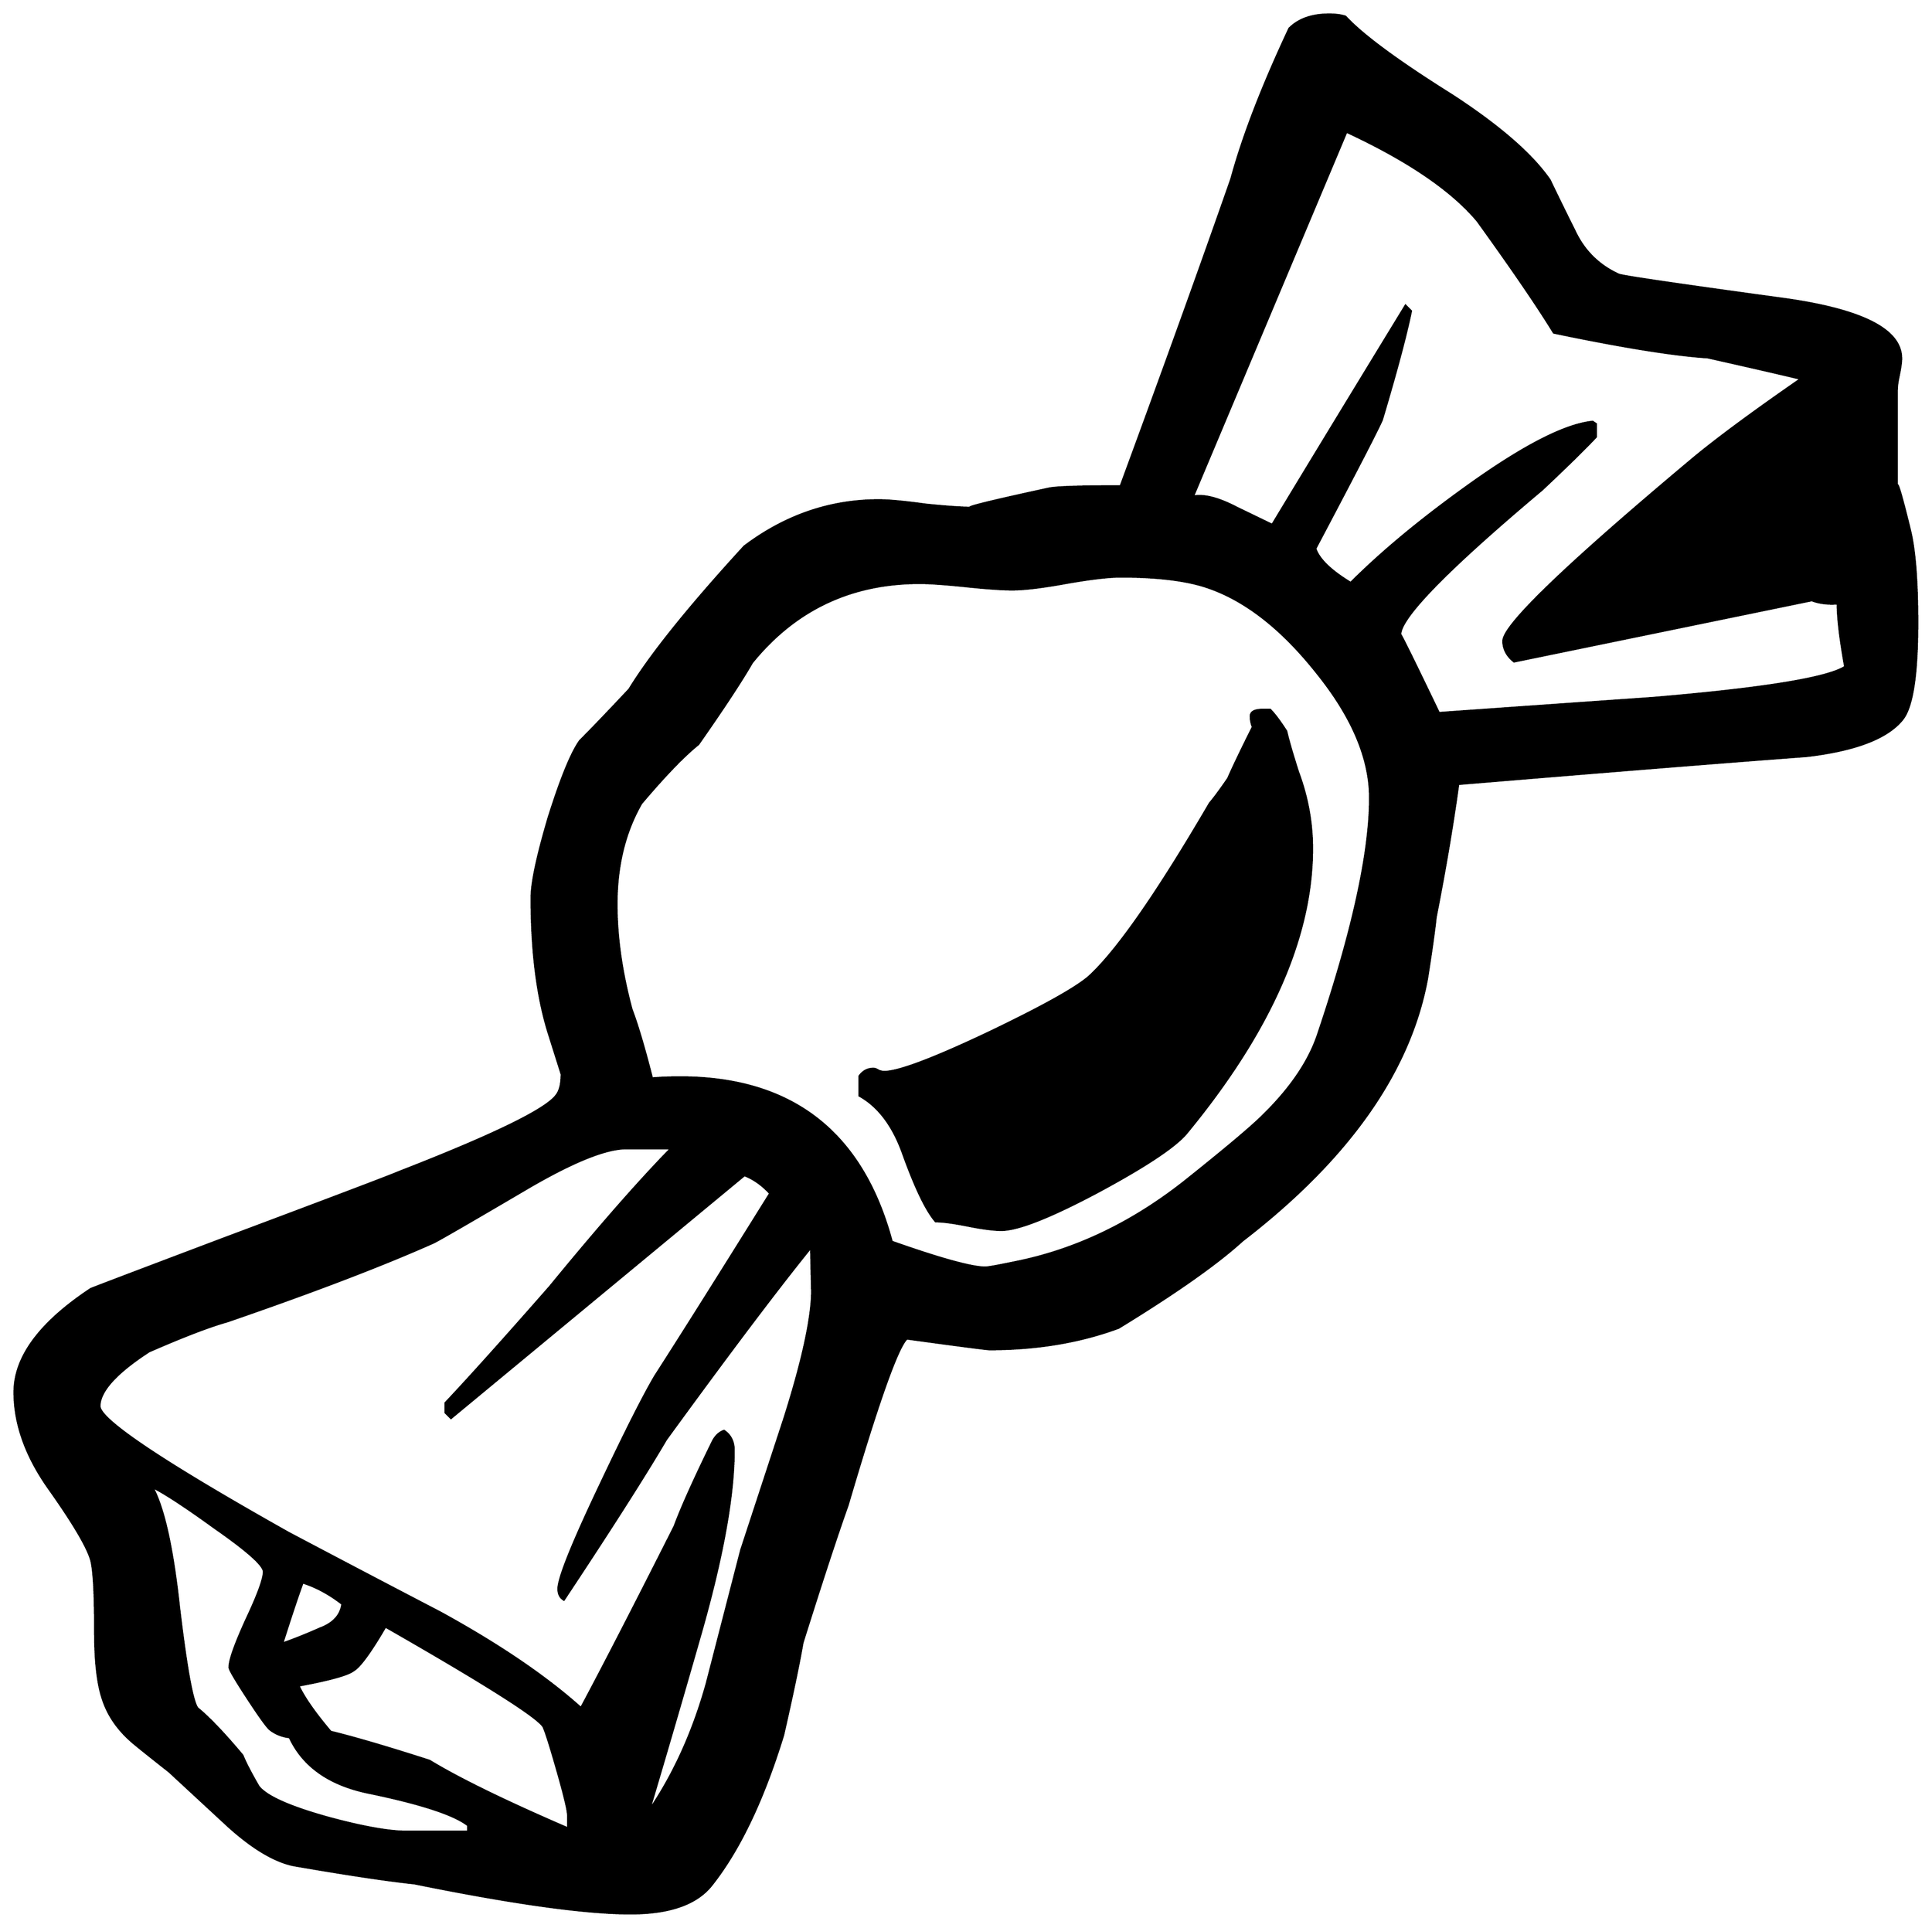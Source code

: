 


\begin{tikzpicture}[y=0.80pt, x=0.80pt, yscale=-1.0, xscale=1.0, inner sep=0pt, outer sep=0pt]
\begin{scope}[shift={(100.0,1696.0)},nonzero rule]
  \path[draw=.,fill=.,line width=1.600pt] (1852.0,-890.0) ..
    controls (1852.0,-841.333) and (1847.333,-811.333) ..
    (1838.0,-800.0) .. controls (1824.0,-782.667) and
    (1794.333,-771.333) .. (1749.0,-766.0) .. controls
    (1677.0,-760.667) and (1569.0,-752.0) .. (1425.0,-740.0) ..
    controls (1419.667,-701.333) and (1412.667,-660.0) ..
    (1404.0,-616.0) .. controls (1402.667,-603.333) and
    (1400.0,-584.333) .. (1396.0,-559.0) .. controls
    (1380.0,-472.333) and (1322.667,-391.0) .. (1224.0,-315.0) ..
    controls (1200.667,-293.667) and (1162.333,-266.667) ..
    (1109.0,-234.0) .. controls (1073.0,-220.667) and
    (1033.0,-214.0) .. (989.0,-214.0) .. controls (986.333,-214.0)
    and (960.667,-217.333) .. (912.0,-224.0) .. controls
    (903.333,-216.0) and (885.0,-164.333) .. (857.0,-69.0) ..
    controls (847.0,-41.0) and (833.0,1.667) .. (815.0,59.0) ..
    controls (811.667,78.333) and (805.667,107.0) .. (797.0,145.0) ..
    controls (778.333,205.667) and (756.0,252.333) .. (730.0,285.0) ..
    controls (716.0,302.333) and (691.0,311.0) .. (655.0,311.0) ..
    controls (613.0,311.0) and (546.0,301.667) .. (454.0,283.0) ..
    controls (428.667,280.333) and (391.0,274.667) .. (341.0,266.0) ..
    controls (323.0,262.0) and (302.667,249.667) .. (280.0,229.0) ..
    controls (262.0,212.333) and (244.0,195.667) .. (226.0,179.0) ..
    controls (204.0,161.667) and (192.0,152.0) .. (190.0,150.0) ..
    controls (177.333,138.667) and (168.667,125.667) .. (164.0,111.0) ..
    controls (159.333,97.0) and (157.0,76.333) .. (157.0,49.0) ..
    controls (157.0,17.0) and (156.0,-4.333) .. (154.0,-15.0) ..
    controls (152.0,-26.333) and (139.0,-49.0) .. (115.0,-83.0) ..
    controls (93.0,-113.667) and (82.0,-144.0) .. (82.0,-174.0) ..
    controls (82.0,-206.667) and (105.667,-238.667) .. (153.0,-270.0)
    .. controls (154.333,-270.667) and (194.667,-286.0) ..
    (274.0,-316.0) .. controls (375.333,-354.0) and (430.667,-375.0)
    .. (440.0,-379.0) .. controls (527.333,-413.0) and
    (576.0,-436.667) .. (586.0,-450.0) .. controls (589.333,-454.0)
    and (591.0,-460.667) .. (591.0,-470.0) .. controls
    (591.0,-470.0) and (587.0,-482.667) .. (579.0,-508.0) ..
    controls (568.333,-542.0) and (563.0,-584.0) .. (563.0,-634.0)
    .. controls (563.0,-648.0) and (568.333,-673.0) ..
    (579.0,-709.0) .. controls (590.333,-745.0) and (600.0,-768.667)
    .. (608.0,-780.0) .. controls (618.667,-790.667) and
    (634.0,-806.667) .. (654.0,-828.0) .. controls (674.0,-860.667)
    and (709.667,-905.0) .. (761.0,-961.0) .. controls
    (799.0,-989.667) and (840.667,-1004.0) .. (886.0,-1004.0) ..
    controls (895.333,-1004.0) and (909.667,-1002.667) ..
    (929.0,-1000.0) .. controls (948.333,-998.0) and
    (962.667,-997.0) .. (972.0,-997.0) .. controls (965.333,-997.0)
    and (989.667,-1003.0) .. (1045.0,-1015.0) .. controls
    (1052.333,-1016.333) and (1074.333,-1017.0) .. (1111.0,-1017.0) ..
    controls (1151.0,-1125.667) and (1185.333,-1221.0) ..
    (1214.0,-1303.0) .. controls (1224.667,-1342.333) and
    (1242.667,-1389.0) .. (1268.0,-1443.0) .. controls
    (1276.667,-1451.667) and (1289.0,-1456.0) .. (1305.0,-1456.0) ..
    controls (1311.0,-1456.0) and (1316.0,-1455.333) ..
    (1320.0,-1454.0) .. controls (1336.0,-1436.667) and
    (1369.0,-1412.333) .. (1419.0,-1381.0) .. controls
    (1463.0,-1352.333) and (1493.333,-1326.0) .. (1510.0,-1302.0) ..
    controls (1518.0,-1285.333) and (1526.333,-1268.333) ..
    (1535.0,-1251.0) .. controls (1543.667,-1234.333) and
    (1556.667,-1222.0) .. (1574.0,-1214.0) .. controls
    (1576.0,-1212.667) and (1625.667,-1205.333) .. (1723.0,-1192.0) ..
    controls (1799.0,-1182.0) and (1837.0,-1163.333) ..
    (1837.0,-1136.0) .. controls (1837.0,-1132.667) and
    (1836.333,-1127.667) .. (1835.0,-1121.0) .. controls
    (1833.667,-1115.0) and (1833.0,-1110.333) .. (1833.0,-1107.0) --
    (1833.0,-1017.0) .. controls (1833.0,-1023.0) and
    (1837.0,-1009.667) .. (1845.0,-977.0) .. controls
    (1849.667,-958.333) and (1852.0,-929.333) .. (1852.0,-890.0) --
    cycle(1785.0,-849.0) .. controls (1780.333,-875.0) and
    (1778.0,-894.667) .. (1778.0,-908.0) .. controls
    (1768.667,-907.333) and (1760.667,-908.333) .. (1754.0,-911.0) --
    (1477.0,-854.0) .. controls (1470.333,-859.333) and
    (1467.0,-865.667) .. (1467.0,-873.0) .. controls
    (1467.0,-887.667) and (1526.333,-944.667) .. (1645.0,-1044.0) ..
    controls (1667.667,-1062.667) and (1700.667,-1087.0) ..
    (1744.0,-1117.0) .. controls (1724.667,-1121.667) and
    (1695.667,-1128.333) .. (1657.0,-1137.0) .. controls
    (1625.667,-1139.0) and (1578.0,-1146.667) .. (1514.0,-1160.0) ..
    controls (1499.333,-1184.0) and (1475.667,-1218.667) ..
    (1443.0,-1264.0) .. controls (1419.0,-1292.667) and
    (1378.333,-1320.333) .. (1321.0,-1347.0) -- (1178.0,-1007.0) ..
    controls (1179.333,-1007.667) and (1181.333,-1008.0) ..
    (1184.0,-1008.0) .. controls (1193.333,-1008.0) and
    (1205.0,-1004.333) .. (1219.0,-997.0) .. controls
    (1238.333,-987.667) and (1249.333,-982.333) .. (1252.0,-981.0) ..
    controls (1279.333,-1026.333) and (1320.667,-1094.333) ..
    (1376.0,-1185.0) -- (1381.0,-1180.0) .. controls
    (1376.333,-1157.333) and (1367.333,-1123.667) .. (1354.0,-1079.0) ..
    controls (1350.0,-1069.667) and (1329.333,-1029.667) ..
    (1292.0,-959.0) .. controls (1295.333,-949.0) and
    (1306.333,-938.333) .. (1325.0,-927.0) .. controls
    (1353.667,-955.667) and (1389.333,-985.333) .. (1432.0,-1016.0) ..
    controls (1484.667,-1054.0) and (1524.0,-1074.333) ..
    (1550.0,-1077.0) -- (1553.0,-1075.0) -- (1553.0,-1063.0) ..
    controls (1542.333,-1051.667) and (1525.667,-1035.333) ..
    (1503.0,-1014.0) .. controls (1415.0,-940.0) and
    (1371.0,-895.0) .. (1371.0,-879.0) .. controls
    (1371.0,-880.333) and (1383.0,-856.0) .. (1407.0,-806.0) ..
    controls (1473.0,-810.667) and (1539.333,-815.333) ..
    (1606.0,-820.0) .. controls (1708.667,-828.667) and
    (1768.333,-838.333) .. (1785.0,-849.0) -- cycle(1343.0,-727.0)
    .. controls (1343.0,-763.667) and (1326.667,-802.333) ..
    (1294.0,-843.0) .. controls (1261.333,-884.333) and
    (1227.333,-911.0) .. (1192.0,-923.0) .. controls
    (1172.667,-929.667) and (1145.667,-933.0) .. (1111.0,-933.0) ..
    controls (1099.667,-933.0) and (1082.667,-931.0) ..
    (1060.0,-927.0) .. controls (1038.0,-923.0) and
    (1021.333,-921.0) .. (1010.0,-921.0) .. controls
    (1000.667,-921.0) and (986.333,-922.0) .. (967.0,-924.0) ..
    controls (947.667,-926.0) and (933.333,-927.0) .. (924.0,-927.0)
    .. controls (860.0,-927.0) and (808.0,-902.333) ..
    (768.0,-853.0) .. controls (758.0,-835.667) and (741.333,-810.333)
    .. (718.0,-777.0) .. controls (704.667,-766.333) and
    (687.0,-748.0) .. (665.0,-722.0) .. controls (649.667,-695.333)
    and (642.0,-664.0) .. (642.0,-628.0) .. controls
    (642.0,-597.333) and (646.667,-564.667) .. (656.0,-530.0) ..
    controls (661.333,-516.0) and (667.667,-494.667) .. (675.0,-466.0)
    .. controls (683.667,-466.667) and (692.333,-467.0) ..
    (701.0,-467.0) .. controls (805.0,-467.0) and (870.667,-416.0)
    .. (898.0,-314.0) .. controls (943.333,-298.0) and
    (972.333,-290.0) .. (985.0,-290.0) .. controls (987.667,-290.0)
    and (997.0,-291.667) .. (1013.0,-295.0) .. controls
    (1069.667,-306.333) and (1123.0,-332.0) .. (1173.0,-372.0) ..
    controls (1209.667,-401.333) and (1233.0,-421.0) ..
    (1243.0,-431.0) .. controls (1268.333,-455.667) and
    (1285.333,-480.333) .. (1294.0,-505.0) .. controls
    (1326.667,-601.667) and (1343.0,-675.667) .. (1343.0,-727.0) --
    cycle(824.0,-269.0) .. controls (824.0,-265.0) and
    (823.667,-278.333) .. (823.0,-309.0) .. controls (791.667,-270.333)
    and (746.667,-210.667) .. (688.0,-130.0) .. controls
    (668.0,-96.0) and (636.333,-46.333) .. (593.0,19.0) .. controls
    (589.667,17.0) and (588.0,13.667) .. (588.0,9.0) .. controls
    (588.0,-1.0) and (601.0,-33.333) .. (627.0,-88.0) .. controls
    (650.333,-137.333) and (667.333,-171.0) .. (678.0,-189.0) ..
    controls (702.0,-226.333) and (737.667,-283.0) .. (785.0,-359.0)
    .. controls (777.667,-367.0) and (769.667,-372.667) ..
    (761.0,-376.0) -- (488.0,-150.0) -- (483.0,-155.0) --
    (483.0,-164.0) .. controls (505.0,-187.333) and (537.333,-223.333)
    .. (580.0,-272.0) .. controls (625.333,-327.333) and
    (663.0,-370.333) .. (693.0,-401.0) -- (651.0,-401.0) ..
    controls (632.333,-401.0) and (602.333,-389.0) .. (561.0,-365.0)
    .. controls (504.333,-331.667) and (474.333,-314.333) ..
    (471.0,-313.0) .. controls (423.0,-291.667) and (359.333,-267.333)
    .. (280.0,-240.0) .. controls (263.333,-235.333) and
    (239.0,-226.0) .. (207.0,-212.0) .. controls (176.333,-192.0)
    and (161.0,-175.0) .. (161.0,-161.0) .. controls
    (161.0,-148.333) and (219.667,-109.0) .. (337.0,-43.0) ..
    controls (383.667,-18.333) and (430.667,6.333) .. (478.0,31.0) ..
    controls (532.667,61.0) and (576.333,90.667) .. (609.0,120.0) ..
    controls (629.0,82.667) and (658.0,26.333) .. (696.0,-49.0) ..
    controls (702.667,-67.0) and (714.667,-93.667) .. (732.0,-129.0)
    .. controls (734.667,-133.667) and (738.0,-136.667) ..
    (742.0,-138.0) .. controls (748.0,-134.0) and (751.0,-128.0)
    .. (751.0,-120.0) .. controls (751.0,-78.667) and
    (741.0,-22.667) .. (721.0,48.0) .. controls (705.0,104.0) and
    (688.667,160.0) .. (672.0,216.0) .. controls (695.333,182.0) and
    (713.333,142.333) .. (726.0,97.0) .. controls (736.667,55.667) and
    (747.333,14.333) .. (758.0,-27.0) .. controls (771.333,-67.667) and
    (784.667,-108.333) .. (798.0,-149.0) .. controls (815.333,-203.667)
    and (824.0,-243.667) .. (824.0,-269.0) -- cycle(597.0,232.0)
    -- (597.0,220.0) .. controls (597.0,215.333) and (593.667,201.333)
    .. (587.0,178.0) .. controls (580.333,154.667) and (576.0,141.0)
    .. (574.0,137.0) .. controls (568.0,127.667) and (519.0,96.667)
    .. (427.0,44.0) .. controls (413.0,68.0) and (403.0,81.667) ..
    (397.0,85.0) .. controls (391.667,89.0) and (374.667,93.667) ..
    (346.0,99.0) .. controls (351.333,110.333) and (361.333,124.667) ..
    (376.0,142.0) .. controls (398.0,147.333) and (428.667,156.333) ..
    (468.0,169.0) .. controls (495.333,185.667) and (538.333,206.667) ..
    (597.0,232.0) -- cycle(387.0,23.0) .. controls (375.0,13.667)
    and (362.667,7.0) .. (350.0,3.0) .. controls (345.333,15.667) and
    (339.0,34.667) .. (331.0,60.0) .. controls (342.333,56.0) and
    (354.0,51.333) .. (366.0,46.0) .. controls (378.667,41.333) and
    (385.667,33.667) .. (387.0,23.0) -- cycle(504.0,235.0) --
    (504.0,229.0) .. controls (491.333,219.0) and (461.0,209.0) ..
    (413.0,199.0) .. controls (375.667,191.667) and (350.667,174.333) ..
    (338.0,147.0) .. controls (331.333,146.333) and (325.333,144.0) ..
    (320.0,140.0) .. controls (317.333,138.0) and (310.333,128.333) ..
    (299.0,111.0) .. controls (287.667,93.667) and (282.0,84.0) ..
    (282.0,82.0) .. controls (282.0,75.333) and (287.333,60.333) ..
    (298.0,37.0) .. controls (308.667,14.333) and (314.0,-0.333) ..
    (314.0,-7.0) .. controls (314.0,-13.0) and (298.667,-26.667) ..
    (268.0,-48.0) .. controls (241.333,-67.333) and (222.0,-80.0) ..
    (210.0,-86.0) .. controls (220.667,-66.667) and (229.0,-29.333) ..
    (235.0,26.0) .. controls (241.667,82.0) and (247.333,113.333) ..
    (252.0,120.0) .. controls (262.667,128.667) and (276.667,143.333) ..
    (294.0,164.0) .. controls (296.667,170.667) and (301.667,180.333) ..
    (309.0,193.0) .. controls (316.333,202.333) and (338.0,212.0) ..
    (374.0,222.0) .. controls (406.0,230.667) and (430.333,235.0) ..
    (447.0,235.0) -- (504.0,235.0) -- cycle(1289.0,-680.0) ..
    controls (1289.0,-598.0) and (1250.0,-509.667) ..
    (1172.0,-415.0) .. controls (1161.333,-402.333) and
    (1133.667,-384.0) .. (1089.0,-360.0) .. controls
    (1045.0,-336.667) and (1015.333,-325.0) .. (1000.0,-325.0) ..
    controls (992.667,-325.0) and (982.333,-326.333) .. (969.0,-329.0)
    .. controls (955.667,-331.667) and (945.667,-333.0) ..
    (939.0,-333.0) .. controls (930.333,-343.0) and (920.333,-363.667)
    .. (909.0,-395.0) .. controls (899.667,-421.667) and
    (886.0,-440.0) .. (868.0,-450.0) -- (868.0,-468.0) ..
    controls (871.333,-472.667) and (875.667,-475.0) .. (881.0,-475.0)
    .. controls (882.333,-475.0) and (884.0,-474.333) ..
    (886.0,-473.0) .. controls (888.0,-472.333) and (889.667,-472.0)
    .. (891.0,-472.0) .. controls (904.333,-472.0) and
    (937.0,-484.333) .. (989.0,-509.0) .. controls (1039.0,-533.0)
    and (1070.0,-550.333) .. (1082.0,-561.0) .. controls
    (1108.0,-585.0) and (1145.333,-638.667) .. (1194.0,-722.0) ..
    controls (1198.0,-726.667) and (1203.667,-734.333) ..
    (1211.0,-745.0) .. controls (1215.667,-755.667) and
    (1223.333,-771.667) .. (1234.0,-793.0) .. controls
    (1232.667,-796.333) and (1232.0,-799.667) .. (1232.0,-803.0) ..
    controls (1232.0,-807.0) and (1235.667,-809.0) ..
    (1243.0,-809.0) -- (1250.0,-809.0) .. controls
    (1254.0,-805.0) and (1259.0,-798.333) .. (1265.0,-789.0) ..
    controls (1267.0,-780.333) and (1270.667,-767.667) ..
    (1276.0,-751.0) .. controls (1284.667,-727.667) and
    (1289.0,-704.0) .. (1289.0,-680.0) -- cycle;
\end{scope}

\end{tikzpicture}


